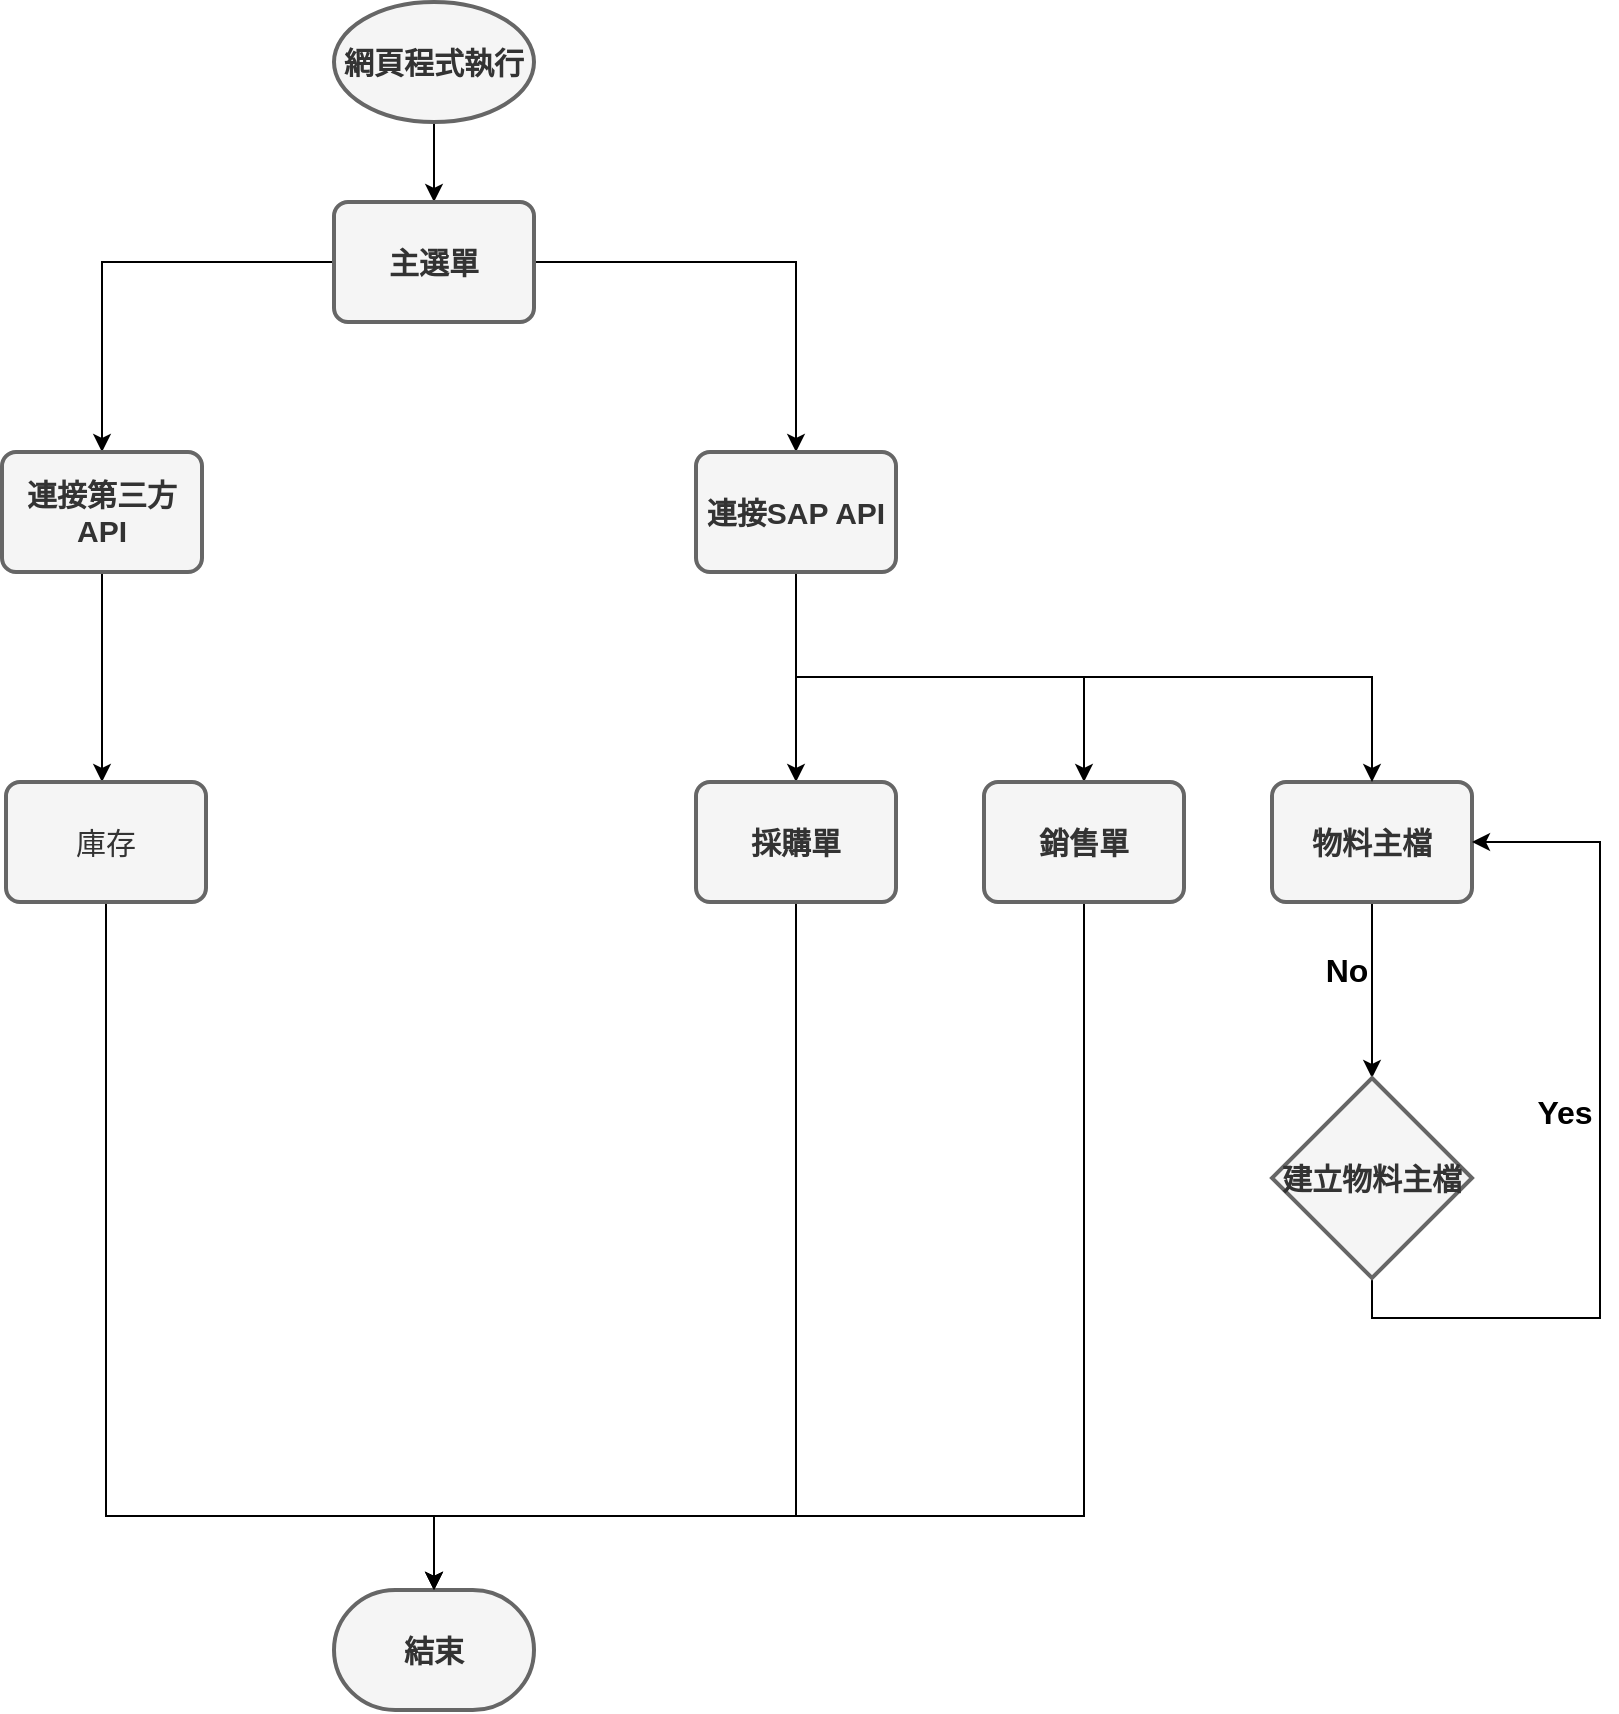 <mxfile version="21.1.1" type="github">
  <diagram id="C5RBs43oDa-KdzZeNtuy" name="Page-1">
    <mxGraphModel dx="1434" dy="796" grid="0" gridSize="10" guides="1" tooltips="1" connect="1" arrows="1" fold="1" page="0" pageScale="1" pageWidth="827" pageHeight="1169" background="#ffffff" math="0" shadow="0">
      <root>
        <mxCell id="WIyWlLk6GJQsqaUBKTNV-0" />
        <mxCell id="WIyWlLk6GJQsqaUBKTNV-1" parent="WIyWlLk6GJQsqaUBKTNV-0" />
        <mxCell id="Q3FAwrVxetzA3b7x19hh-8" value="" style="edgeStyle=orthogonalEdgeStyle;rounded=0;orthogonalLoop=1;jettySize=auto;html=1;strokeColor=#000000;" parent="WIyWlLk6GJQsqaUBKTNV-1" source="Q3FAwrVxetzA3b7x19hh-5" target="Q3FAwrVxetzA3b7x19hh-6" edge="1">
          <mxGeometry relative="1" as="geometry" />
        </mxCell>
        <mxCell id="Q3FAwrVxetzA3b7x19hh-5" value="網頁程式執行" style="strokeWidth=2;html=1;shape=mxgraph.flowchart.start_1;whiteSpace=wrap;fillColor=#f5f5f5;fontColor=#333333;strokeColor=#666666;fontSize=15;fontStyle=1" parent="WIyWlLk6GJQsqaUBKTNV-1" vertex="1">
          <mxGeometry x="206" y="50" width="100" height="60" as="geometry" />
        </mxCell>
        <mxCell id="VgMrhemJ6wQ01I0-AcNZ-75" style="edgeStyle=orthogonalEdgeStyle;rounded=0;orthogonalLoop=1;jettySize=auto;html=1;exitX=1;exitY=0.5;exitDx=0;exitDy=0;entryX=0.5;entryY=0;entryDx=0;entryDy=0;strokeColor=#000000;" parent="WIyWlLk6GJQsqaUBKTNV-1" source="Q3FAwrVxetzA3b7x19hh-6" target="VgMrhemJ6wQ01I0-AcNZ-49" edge="1">
          <mxGeometry relative="1" as="geometry" />
        </mxCell>
        <mxCell id="VgMrhemJ6wQ01I0-AcNZ-76" style="edgeStyle=orthogonalEdgeStyle;rounded=0;orthogonalLoop=1;jettySize=auto;html=1;exitX=0;exitY=0.5;exitDx=0;exitDy=0;strokeColor=#000000;" parent="WIyWlLk6GJQsqaUBKTNV-1" source="Q3FAwrVxetzA3b7x19hh-6" target="VgMrhemJ6wQ01I0-AcNZ-50" edge="1">
          <mxGeometry relative="1" as="geometry" />
        </mxCell>
        <mxCell id="Q3FAwrVxetzA3b7x19hh-6" value="主選單" style="rounded=1;whiteSpace=wrap;html=1;absoluteArcSize=1;arcSize=14;strokeWidth=2;fillColor=#f5f5f5;fontColor=#333333;strokeColor=#666666;fontSize=15;fontStyle=1" parent="WIyWlLk6GJQsqaUBKTNV-1" vertex="1">
          <mxGeometry x="206" y="150" width="100" height="60" as="geometry" />
        </mxCell>
        <mxCell id="Q3FAwrVxetzA3b7x19hh-7" style="edgeStyle=orthogonalEdgeStyle;rounded=0;orthogonalLoop=1;jettySize=auto;html=1;exitX=0.5;exitY=1;exitDx=0;exitDy=0;strokeColor=#000000;" parent="WIyWlLk6GJQsqaUBKTNV-1" source="Q3FAwrVxetzA3b7x19hh-6" target="Q3FAwrVxetzA3b7x19hh-6" edge="1">
          <mxGeometry relative="1" as="geometry" />
        </mxCell>
        <mxCell id="VgMrhemJ6wQ01I0-AcNZ-58" style="edgeStyle=orthogonalEdgeStyle;rounded=0;orthogonalLoop=1;jettySize=auto;html=1;exitX=0.5;exitY=1;exitDx=0;exitDy=0;strokeColor=#000000;" parent="WIyWlLk6GJQsqaUBKTNV-1" source="VgMrhemJ6wQ01I0-AcNZ-3" target="VgMrhemJ6wQ01I0-AcNZ-1" edge="1">
          <mxGeometry relative="1" as="geometry" />
        </mxCell>
        <mxCell id="VgMrhemJ6wQ01I0-AcNZ-59" value="No" style="edgeLabel;html=1;align=center;verticalAlign=middle;resizable=0;points=[];labelBackgroundColor=none;fontColor=#000000;fontSize=16;fontStyle=1" parent="VgMrhemJ6wQ01I0-AcNZ-58" connectable="0" vertex="1">
          <mxGeometry x="-0.347" y="1" relative="1" as="geometry">
            <mxPoint x="-14" y="5" as="offset" />
          </mxGeometry>
        </mxCell>
        <mxCell id="VgMrhemJ6wQ01I0-AcNZ-3" value="物料主檔" style="rounded=1;whiteSpace=wrap;html=1;absoluteArcSize=1;arcSize=14;strokeWidth=2;fillColor=#f5f5f5;fontColor=#333333;strokeColor=#666666;fontStyle=1;fontSize=15;" parent="WIyWlLk6GJQsqaUBKTNV-1" vertex="1">
          <mxGeometry x="675" y="440" width="100" height="60" as="geometry" />
        </mxCell>
        <mxCell id="J7ftsPVNLd0Q4_JpVTXs-2" style="edgeStyle=orthogonalEdgeStyle;rounded=0;orthogonalLoop=1;jettySize=auto;html=1;exitX=0.5;exitY=1;exitDx=0;exitDy=0;entryX=0.5;entryY=0;entryDx=0;entryDy=0;strokeColor=#000000;" edge="1" parent="WIyWlLk6GJQsqaUBKTNV-1" source="VgMrhemJ6wQ01I0-AcNZ-49" target="VgMrhemJ6wQ01I0-AcNZ-3">
          <mxGeometry relative="1" as="geometry" />
        </mxCell>
        <mxCell id="J7ftsPVNLd0Q4_JpVTXs-9" style="edgeStyle=orthogonalEdgeStyle;rounded=0;orthogonalLoop=1;jettySize=auto;html=1;exitX=0.5;exitY=1;exitDx=0;exitDy=0;entryX=0.5;entryY=0;entryDx=0;entryDy=0;strokeColor=#000000;" edge="1" parent="WIyWlLk6GJQsqaUBKTNV-1" source="VgMrhemJ6wQ01I0-AcNZ-49" target="J7ftsPVNLd0Q4_JpVTXs-8">
          <mxGeometry relative="1" as="geometry" />
        </mxCell>
        <mxCell id="J7ftsPVNLd0Q4_JpVTXs-10" style="edgeStyle=orthogonalEdgeStyle;rounded=0;orthogonalLoop=1;jettySize=auto;html=1;exitX=0.5;exitY=1;exitDx=0;exitDy=0;entryX=0.5;entryY=0;entryDx=0;entryDy=0;strokeColor=#000000;" edge="1" parent="WIyWlLk6GJQsqaUBKTNV-1" source="VgMrhemJ6wQ01I0-AcNZ-49" target="J7ftsPVNLd0Q4_JpVTXs-7">
          <mxGeometry relative="1" as="geometry" />
        </mxCell>
        <mxCell id="VgMrhemJ6wQ01I0-AcNZ-49" value="連接SAP API" style="rounded=1;whiteSpace=wrap;html=1;absoluteArcSize=1;arcSize=14;strokeWidth=2;fillColor=#f5f5f5;fontColor=#333333;strokeColor=#666666;fontSize=15;fontStyle=1" parent="WIyWlLk6GJQsqaUBKTNV-1" vertex="1">
          <mxGeometry x="387" y="275" width="100" height="60" as="geometry" />
        </mxCell>
        <mxCell id="J7ftsPVNLd0Q4_JpVTXs-5" style="edgeStyle=orthogonalEdgeStyle;rounded=0;orthogonalLoop=1;jettySize=auto;html=1;exitX=0.5;exitY=1;exitDx=0;exitDy=0;strokeColor=#000000;entryX=0.48;entryY=0;entryDx=0;entryDy=0;entryPerimeter=0;" edge="1" parent="WIyWlLk6GJQsqaUBKTNV-1" source="VgMrhemJ6wQ01I0-AcNZ-50" target="VgMrhemJ6wQ01I0-AcNZ-80">
          <mxGeometry relative="1" as="geometry">
            <mxPoint x="90" y="435" as="targetPoint" />
          </mxGeometry>
        </mxCell>
        <mxCell id="VgMrhemJ6wQ01I0-AcNZ-50" value="連接第三方API" style="rounded=1;whiteSpace=wrap;html=1;absoluteArcSize=1;arcSize=14;strokeWidth=2;fillColor=#f5f5f5;fontColor=#333333;strokeColor=#666666;fontSize=15;fontStyle=1" parent="WIyWlLk6GJQsqaUBKTNV-1" vertex="1">
          <mxGeometry x="40" y="275" width="100" height="60" as="geometry" />
        </mxCell>
        <mxCell id="J7ftsPVNLd0Q4_JpVTXs-6" style="edgeStyle=orthogonalEdgeStyle;rounded=0;orthogonalLoop=1;jettySize=auto;html=1;exitX=0.5;exitY=1;exitDx=0;exitDy=0;exitPerimeter=0;strokeColor=#000000;entryX=1;entryY=0.5;entryDx=0;entryDy=0;" edge="1" parent="WIyWlLk6GJQsqaUBKTNV-1" source="VgMrhemJ6wQ01I0-AcNZ-1" target="VgMrhemJ6wQ01I0-AcNZ-3">
          <mxGeometry relative="1" as="geometry">
            <mxPoint x="882" y="497" as="targetPoint" />
            <Array as="points">
              <mxPoint x="725" y="708" />
              <mxPoint x="839" y="708" />
              <mxPoint x="839" y="470" />
            </Array>
          </mxGeometry>
        </mxCell>
        <mxCell id="VgMrhemJ6wQ01I0-AcNZ-1" value="建立物料主檔" style="strokeWidth=2;html=1;shape=mxgraph.flowchart.decision;whiteSpace=wrap;fillColor=#f5f5f5;fontColor=#333333;strokeColor=#666666;fontStyle=1;fontSize=15;" parent="WIyWlLk6GJQsqaUBKTNV-1" vertex="1">
          <mxGeometry x="675" y="588" width="100" height="100" as="geometry" />
        </mxCell>
        <mxCell id="f_vY5W9CxbXfMibYVCZA-8" style="edgeStyle=orthogonalEdgeStyle;rounded=0;orthogonalLoop=1;jettySize=auto;html=1;exitX=0.5;exitY=1;exitDx=0;exitDy=0;entryX=0.5;entryY=0;entryDx=0;entryDy=0;entryPerimeter=0;strokeColor=#000000;" parent="WIyWlLk6GJQsqaUBKTNV-1" source="VgMrhemJ6wQ01I0-AcNZ-80" target="f_vY5W9CxbXfMibYVCZA-5" edge="1">
          <mxGeometry relative="1" as="geometry">
            <Array as="points">
              <mxPoint x="92" y="807" />
              <mxPoint x="256" y="807" />
            </Array>
          </mxGeometry>
        </mxCell>
        <mxCell id="VgMrhemJ6wQ01I0-AcNZ-80" value="庫存" style="rounded=1;whiteSpace=wrap;html=1;absoluteArcSize=1;arcSize=14;strokeWidth=2;fillColor=#f5f5f5;fontColor=#333333;strokeColor=#666666;fontSize=15;" parent="WIyWlLk6GJQsqaUBKTNV-1" vertex="1">
          <mxGeometry x="42" y="440" width="100" height="60" as="geometry" />
        </mxCell>
        <mxCell id="f_vY5W9CxbXfMibYVCZA-5" value="結束" style="strokeWidth=2;html=1;shape=mxgraph.flowchart.terminator;whiteSpace=wrap;fillColor=#f5f5f5;fontColor=#333333;strokeColor=#666666;fontStyle=1;fontSize=15;" parent="WIyWlLk6GJQsqaUBKTNV-1" vertex="1">
          <mxGeometry x="206" y="844" width="100" height="60" as="geometry" />
        </mxCell>
        <mxCell id="J7ftsPVNLd0Q4_JpVTXs-4" value="Yes" style="edgeLabel;html=1;align=center;verticalAlign=middle;resizable=0;points=[];labelBackgroundColor=none;fontColor=#000000;fontSize=16;fontStyle=1" connectable="0" vertex="1" parent="WIyWlLk6GJQsqaUBKTNV-1">
          <mxGeometry x="831" y="605" as="geometry">
            <mxPoint x="-10" as="offset" />
          </mxGeometry>
        </mxCell>
        <mxCell id="J7ftsPVNLd0Q4_JpVTXs-12" style="edgeStyle=orthogonalEdgeStyle;rounded=0;orthogonalLoop=1;jettySize=auto;html=1;exitX=0.5;exitY=1;exitDx=0;exitDy=0;entryX=0.5;entryY=0;entryDx=0;entryDy=0;entryPerimeter=0;strokeColor=#000000;" edge="1" parent="WIyWlLk6GJQsqaUBKTNV-1" source="J7ftsPVNLd0Q4_JpVTXs-7" target="f_vY5W9CxbXfMibYVCZA-5">
          <mxGeometry relative="1" as="geometry">
            <Array as="points">
              <mxPoint x="581" y="807" />
              <mxPoint x="256" y="807" />
            </Array>
          </mxGeometry>
        </mxCell>
        <mxCell id="J7ftsPVNLd0Q4_JpVTXs-7" value="銷售單" style="rounded=1;whiteSpace=wrap;html=1;absoluteArcSize=1;arcSize=14;strokeWidth=2;fillColor=#f5f5f5;fontColor=#333333;strokeColor=#666666;fontStyle=1;fontSize=15;" vertex="1" parent="WIyWlLk6GJQsqaUBKTNV-1">
          <mxGeometry x="531" y="440" width="100" height="60" as="geometry" />
        </mxCell>
        <mxCell id="J7ftsPVNLd0Q4_JpVTXs-11" style="edgeStyle=orthogonalEdgeStyle;rounded=0;orthogonalLoop=1;jettySize=auto;html=1;exitX=0.5;exitY=1;exitDx=0;exitDy=0;strokeColor=#000000;entryX=0.5;entryY=0;entryDx=0;entryDy=0;entryPerimeter=0;" edge="1" parent="WIyWlLk6GJQsqaUBKTNV-1" source="J7ftsPVNLd0Q4_JpVTXs-8" target="f_vY5W9CxbXfMibYVCZA-5">
          <mxGeometry relative="1" as="geometry">
            <mxPoint x="256" y="838" as="targetPoint" />
            <Array as="points">
              <mxPoint x="437" y="807" />
              <mxPoint x="256" y="807" />
            </Array>
          </mxGeometry>
        </mxCell>
        <mxCell id="J7ftsPVNLd0Q4_JpVTXs-8" value="採購單" style="rounded=1;whiteSpace=wrap;html=1;absoluteArcSize=1;arcSize=14;strokeWidth=2;fillColor=#f5f5f5;fontColor=#333333;strokeColor=#666666;fontStyle=1;fontSize=15;" vertex="1" parent="WIyWlLk6GJQsqaUBKTNV-1">
          <mxGeometry x="387" y="440" width="100" height="60" as="geometry" />
        </mxCell>
      </root>
    </mxGraphModel>
  </diagram>
</mxfile>
